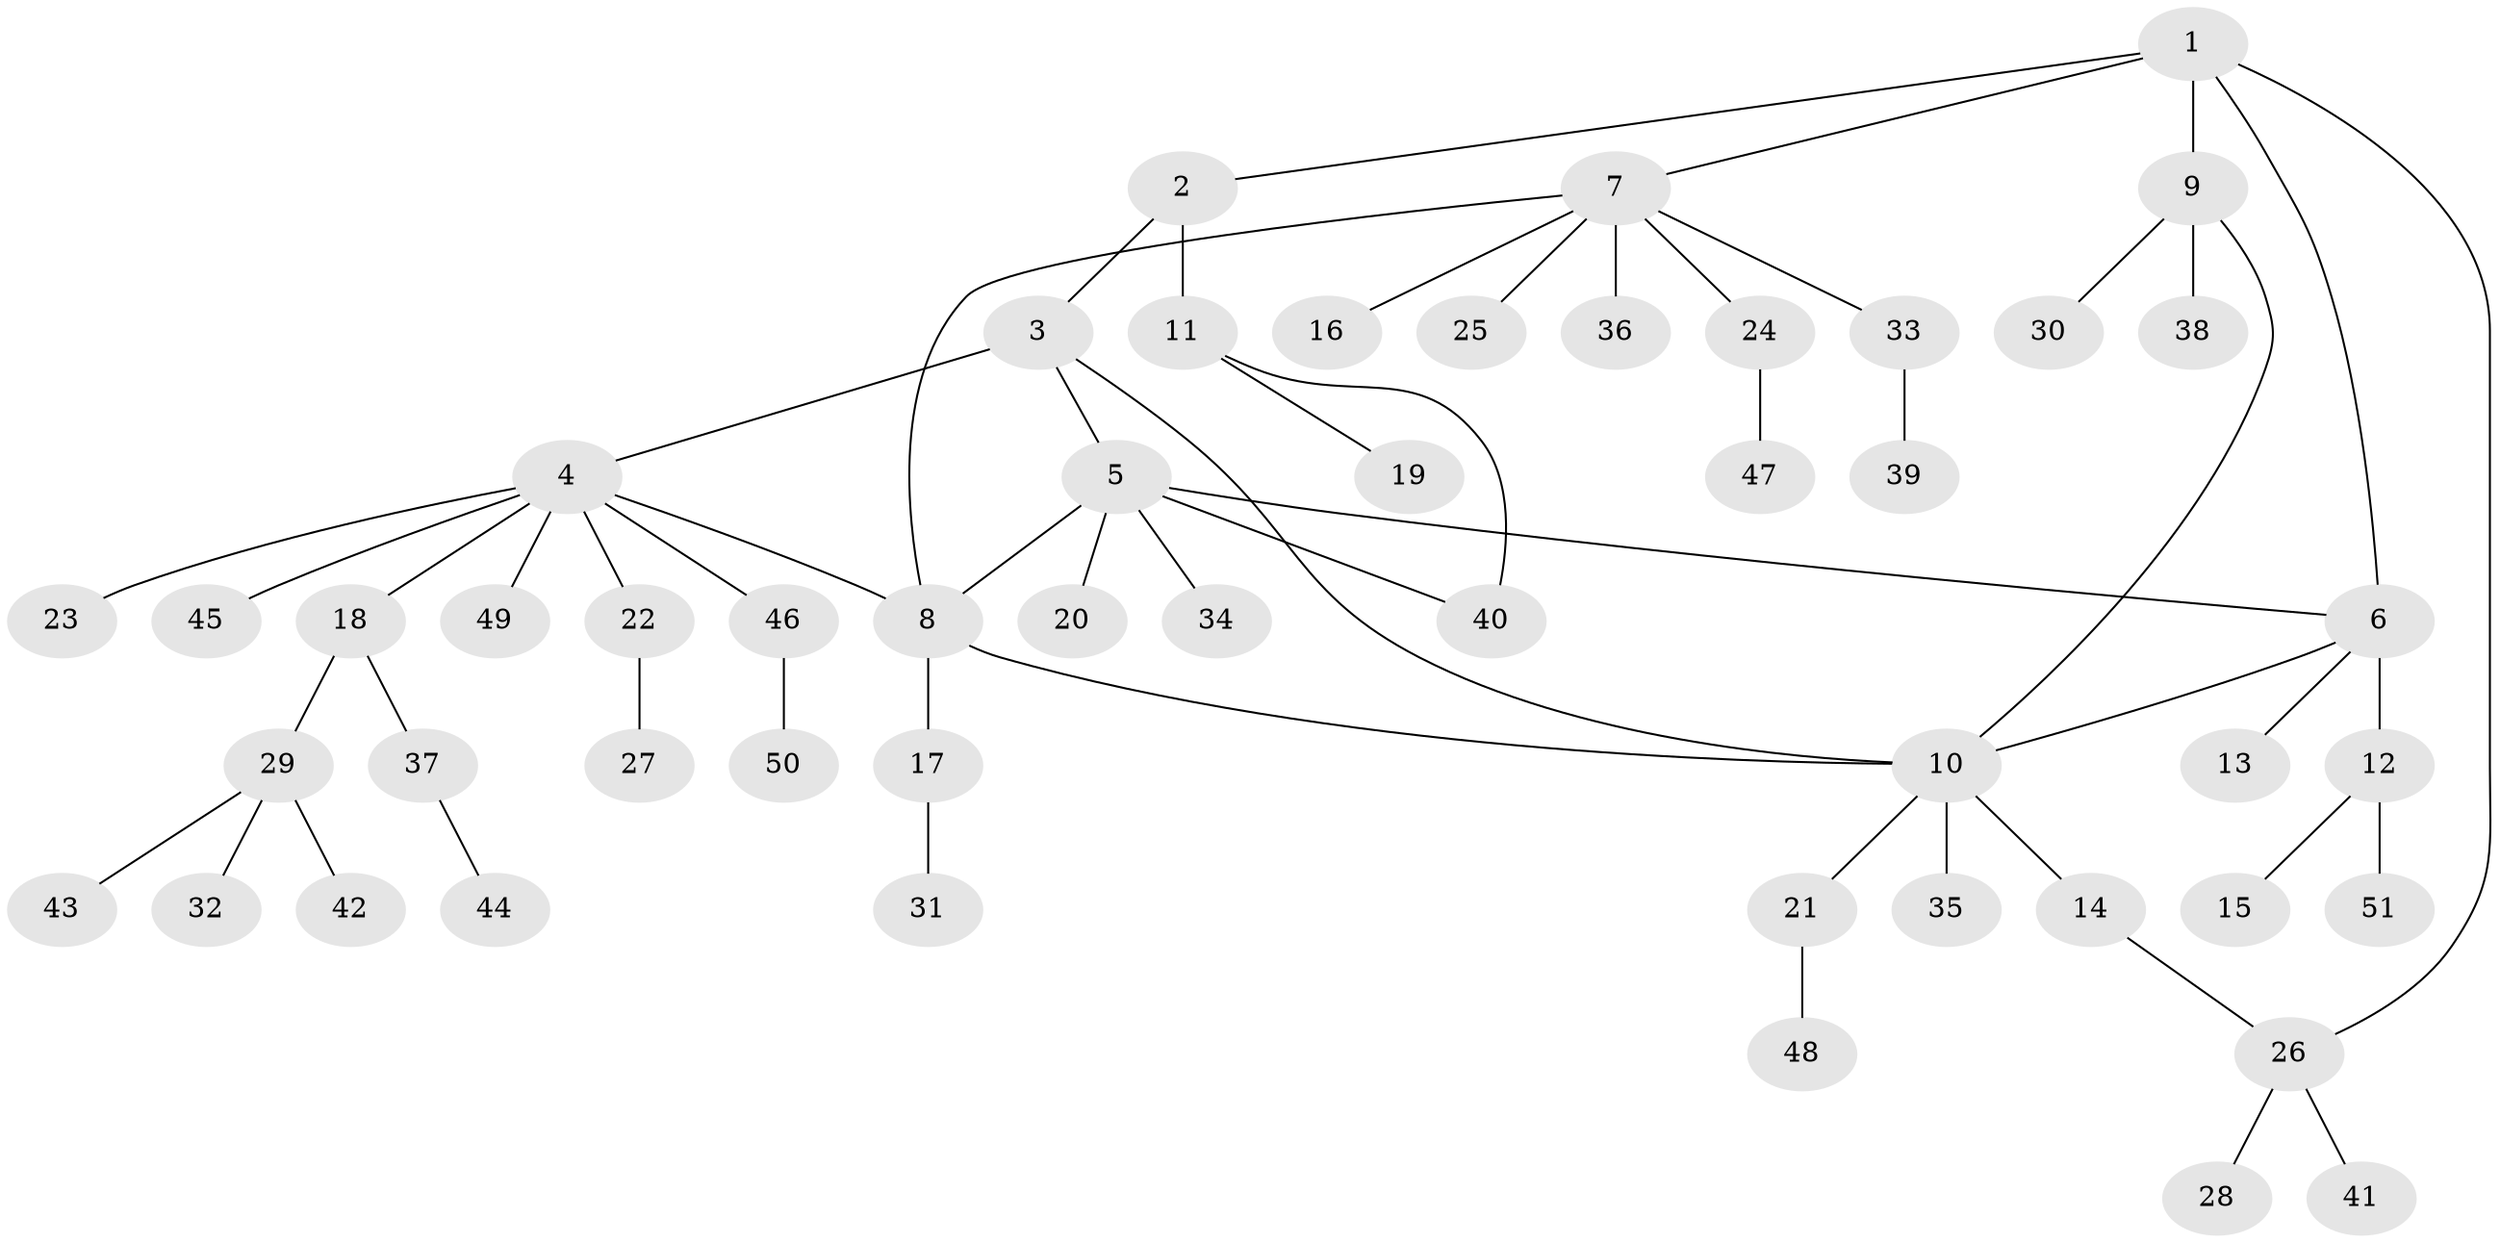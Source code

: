 // coarse degree distribution, {9: 0.05, 1: 0.9, 11: 0.05}
// Generated by graph-tools (version 1.1) at 2025/58/03/04/25 21:58:52]
// undirected, 51 vertices, 58 edges
graph export_dot {
graph [start="1"]
  node [color=gray90,style=filled];
  1;
  2;
  3;
  4;
  5;
  6;
  7;
  8;
  9;
  10;
  11;
  12;
  13;
  14;
  15;
  16;
  17;
  18;
  19;
  20;
  21;
  22;
  23;
  24;
  25;
  26;
  27;
  28;
  29;
  30;
  31;
  32;
  33;
  34;
  35;
  36;
  37;
  38;
  39;
  40;
  41;
  42;
  43;
  44;
  45;
  46;
  47;
  48;
  49;
  50;
  51;
  1 -- 2;
  1 -- 6;
  1 -- 7;
  1 -- 9;
  1 -- 26;
  2 -- 3;
  2 -- 11;
  3 -- 4;
  3 -- 5;
  3 -- 10;
  4 -- 8;
  4 -- 18;
  4 -- 22;
  4 -- 23;
  4 -- 45;
  4 -- 46;
  4 -- 49;
  5 -- 6;
  5 -- 8;
  5 -- 20;
  5 -- 34;
  5 -- 40;
  6 -- 10;
  6 -- 12;
  6 -- 13;
  7 -- 8;
  7 -- 16;
  7 -- 24;
  7 -- 25;
  7 -- 33;
  7 -- 36;
  8 -- 10;
  8 -- 17;
  9 -- 10;
  9 -- 30;
  9 -- 38;
  10 -- 14;
  10 -- 21;
  10 -- 35;
  11 -- 19;
  11 -- 40;
  12 -- 15;
  12 -- 51;
  14 -- 26;
  17 -- 31;
  18 -- 29;
  18 -- 37;
  21 -- 48;
  22 -- 27;
  24 -- 47;
  26 -- 28;
  26 -- 41;
  29 -- 32;
  29 -- 42;
  29 -- 43;
  33 -- 39;
  37 -- 44;
  46 -- 50;
}

